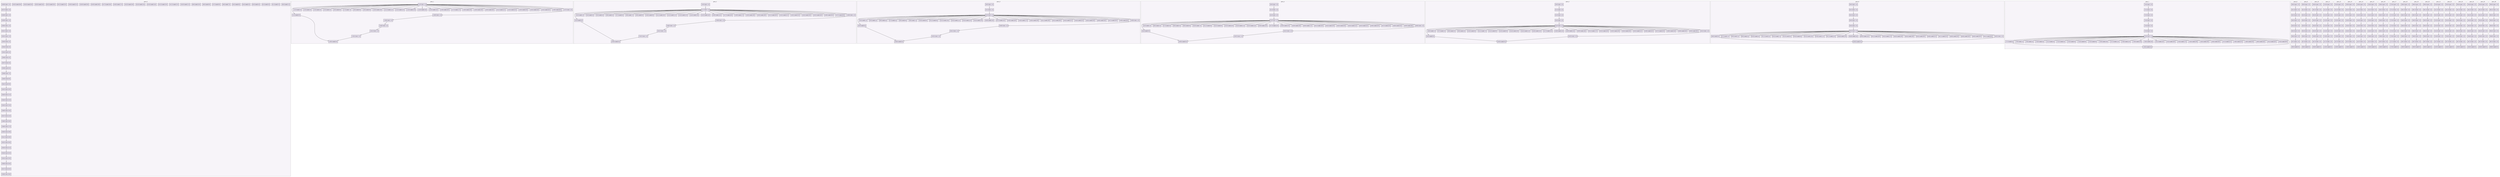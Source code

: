 digraph{node[shape=record style=filled colorscheme=purd9 fillcolor=2];subgraph cluster0{style=dashed;colorscheme=purd9;bgcolor=1;edge[arrowhead=empty];label=proc_0;0[label="0:0 0 send 1 0"];1[label="0:1 0 send 2 0"];2[label="0:2 0 send 3 0"];3[label="0:3 0 send 4 0"];4[label="0:4 0 send 5 0"];5[label="0:5 0 send 6 0"];6[label="0:6 0 send 7 0"];7[label="0:7 0 send 8 0"];8[label="0:8 0 send 9 0"];9[label="0:9 0 send 10 0"];10[label="0:10 0 send 11 0"];11[label="0:11 0 send 12 0"];12[label="0:12 0 send 13 0"];13[label="0:13 0 send 14 0"];14[label="0:14 0 send 15 0"];15[label="0:15 0 send 16 0"];16[label="0:16 0 send 17 0"];17[label="0:17 0 send 18 0"];18[label="0:18 0 send 19 0"];19[label="0:19 0 send 20 0"];20[label="0:20 0 send 21 0"];21[label="0:21 0 send 22 0"];22[label="0:22 0 send 23 0"];23[label="0:23 0 send 24 0"];24[label="0:24 0 send 25 0"];25[label="0:25 0 send 26 0"];26[label="0:26 0 recv -1 0"];27[label="0:27 0 recv -1 0"];28[label="0:28 0 recv -1 0"];29[label="0:29 0 recv -1 0"];30[label="0:30 0 recv -1 0"];31[label="0:31 0 recv -1 0"];32[label="0:32 0 recv -1 0"];33[label="0:33 0 recv 1 0"];34[label="0:34 0 recv 2 0"];35[label="0:35 0 recv 3 0"];36[label="0:36 0 recv 4 0"];37[label="0:37 0 recv 5 0"];38[label="0:38 0 recv 6 0"];39[label="0:39 0 recv 7 0"];40[label="0:40 0 recv 8 0"];41[label="0:41 0 recv 9 0"];42[label="0:42 0 recv 10 0"];43[label="0:43 0 recv 11 0"];44[label="0:44 0 recv 12 0"];45[label="0:45 0 recv 13 0"];46[label="0:46 0 recv 14 0"];47[label="0:47 0 recv 15 0"];48[label="0:48 0 recv 16 0"];49[label="0:49 0 recv 17 0"];50[label="0:50 0 recv 18 0"];51[label="0:51 0 recv 19 0"];52[label="0:52 0 recv 20 0"];53[label="0:53 0 recv 21 0"];54[label="0:54 0 recv 22 0"];55[label="0:55 0 recv 23 0"];56[label="0:56 0 recv 24 0"];57[label="0:57 0 recv 25 0"];58[label="0:58 0 recv 26 0"];26->27;27->28;28->29;29->30;30->31;31->32;32->33;33->34;34->35;35->36;36->37;37->38;38->39;39->40;40->41;41->42;42->43;43->44;44->45;45->46;46->47;47->48;48->49;49->50;50->51;51->52;52->53;53->54;54->55;55->56;56->57;57->58;}subgraph cluster1{style=dashed;colorscheme=purd9;bgcolor=1;edge[arrowhead=empty];label=proc_1;59[label="1:0 0 recv -1 0"];60[label="1:1 0 send 0 0"];61[label="1:2 0 send 2 0"];62[label="1:3 0 send 3 0"];63[label="1:4 0 send 4 0"];64[label="1:5 0 send 5 0"];65[label="1:6 0 send 6 0"];66[label="1:7 0 send 7 0"];67[label="1:8 0 send 8 0"];68[label="1:9 0 send 9 0"];69[label="1:10 0 send 10 0"];70[label="1:11 0 send 11 0"];71[label="1:12 0 send 12 0"];72[label="1:13 0 send 13 0"];73[label="1:14 0 send 14 0"];74[label="1:15 0 send 15 0"];75[label="1:16 0 send 16 0"];76[label="1:17 0 send 17 0"];77[label="1:18 0 send 18 0"];78[label="1:19 0 send 19 0"];79[label="1:20 0 send 20 0"];80[label="1:21 0 send 21 0"];81[label="1:22 0 send 22 0"];82[label="1:23 0 send 23 0"];83[label="1:24 0 send 24 0"];84[label="1:25 0 send 25 0"];85[label="1:26 0 send 26 0"];86[label="1:27 0 recv -1 0"];87[label="1:28 0 recv -1 0"];88[label="1:29 0 recv -1 0"];89[label="1:30 0 recv -1 0"];90[label="1:31 0 recv -1 0"];91[label="1:32 0 recv -1 0"];92[label="1:33 0 send 0 0"];59->60;59->61;59->62;59->63;59->64;59->65;59->66;59->67;59->68;59->69;59->70;59->71;59->72;59->73;59->74;59->75;59->76;59->77;59->78;59->79;59->80;59->81;59->82;59->83;59->84;59->85;59->86;86->87;87->88;88->89;89->90;90->91;91->92;60->92;}subgraph cluster2{style=dashed;colorscheme=purd9;bgcolor=1;edge[arrowhead=empty];label=proc_2;93[label="2:0 0 recv -1 0"];94[label="2:1 0 recv -1 0"];95[label="2:2 0 send 0 0"];96[label="2:3 0 send 1 0"];97[label="2:4 0 send 3 0"];98[label="2:5 0 send 4 0"];99[label="2:6 0 send 5 0"];100[label="2:7 0 send 6 0"];101[label="2:8 0 send 7 0"];102[label="2:9 0 send 8 0"];103[label="2:10 0 send 9 0"];104[label="2:11 0 send 10 0"];105[label="2:12 0 send 11 0"];106[label="2:13 0 send 12 0"];107[label="2:14 0 send 13 0"];108[label="2:15 0 send 14 0"];109[label="2:16 0 send 15 0"];110[label="2:17 0 send 16 0"];111[label="2:18 0 send 17 0"];112[label="2:19 0 send 18 0"];113[label="2:20 0 send 19 0"];114[label="2:21 0 send 20 0"];115[label="2:22 0 send 21 0"];116[label="2:23 0 send 22 0"];117[label="2:24 0 send 23 0"];118[label="2:25 0 send 24 0"];119[label="2:26 0 send 25 0"];120[label="2:27 0 send 26 0"];121[label="2:28 0 recv -1 0"];122[label="2:29 0 recv -1 0"];123[label="2:30 0 recv -1 0"];124[label="2:31 0 recv -1 0"];125[label="2:32 0 recv -1 0"];126[label="2:33 0 send 0 0"];93->94;94->95;94->96;94->97;94->98;94->99;94->100;94->101;94->102;94->103;94->104;94->105;94->106;94->107;94->108;94->109;94->110;94->111;94->112;94->113;94->114;94->115;94->116;94->117;94->118;94->119;94->120;94->121;121->122;122->123;123->124;124->125;125->126;95->126;}subgraph cluster3{style=dashed;colorscheme=purd9;bgcolor=1;edge[arrowhead=empty];label=proc_3;127[label="3:0 0 recv -1 0"];128[label="3:1 0 recv -1 0"];129[label="3:2 0 recv -1 0"];130[label="3:3 0 send 0 0"];131[label="3:4 0 send 1 0"];132[label="3:5 0 send 2 0"];133[label="3:6 0 send 4 0"];134[label="3:7 0 send 5 0"];135[label="3:8 0 send 6 0"];136[label="3:9 0 send 7 0"];137[label="3:10 0 send 8 0"];138[label="3:11 0 send 9 0"];139[label="3:12 0 send 10 0"];140[label="3:13 0 send 11 0"];141[label="3:14 0 send 12 0"];142[label="3:15 0 send 13 0"];143[label="3:16 0 send 14 0"];144[label="3:17 0 send 15 0"];145[label="3:18 0 send 16 0"];146[label="3:19 0 send 17 0"];147[label="3:20 0 send 18 0"];148[label="3:21 0 send 19 0"];149[label="3:22 0 send 20 0"];150[label="3:23 0 send 21 0"];151[label="3:24 0 send 22 0"];152[label="3:25 0 send 23 0"];153[label="3:26 0 send 24 0"];154[label="3:27 0 send 25 0"];155[label="3:28 0 send 26 0"];156[label="3:29 0 recv -1 0"];157[label="3:30 0 recv -1 0"];158[label="3:31 0 recv -1 0"];159[label="3:32 0 recv -1 0"];160[label="3:33 0 send 0 0"];127->128;128->129;129->130;129->131;129->132;129->133;129->134;129->135;129->136;129->137;129->138;129->139;129->140;129->141;129->142;129->143;129->144;129->145;129->146;129->147;129->148;129->149;129->150;129->151;129->152;129->153;129->154;129->155;129->156;156->157;157->158;158->159;159->160;130->160;}subgraph cluster4{style=dashed;colorscheme=purd9;bgcolor=1;edge[arrowhead=empty];label=proc_4;161[label="4:0 0 recv -1 0"];162[label="4:1 0 recv -1 0"];163[label="4:2 0 recv -1 0"];164[label="4:3 0 recv -1 0"];165[label="4:4 0 send 0 0"];166[label="4:5 0 send 1 0"];167[label="4:6 0 send 2 0"];168[label="4:7 0 send 3 0"];169[label="4:8 0 send 5 0"];170[label="4:9 0 send 6 0"];171[label="4:10 0 send 7 0"];172[label="4:11 0 send 8 0"];173[label="4:12 0 send 9 0"];174[label="4:13 0 send 10 0"];175[label="4:14 0 send 11 0"];176[label="4:15 0 send 12 0"];177[label="4:16 0 send 13 0"];178[label="4:17 0 send 14 0"];179[label="4:18 0 send 15 0"];180[label="4:19 0 send 16 0"];181[label="4:20 0 send 17 0"];182[label="4:21 0 send 18 0"];183[label="4:22 0 send 19 0"];184[label="4:23 0 send 20 0"];185[label="4:24 0 send 21 0"];186[label="4:25 0 send 22 0"];187[label="4:26 0 send 23 0"];188[label="4:27 0 send 24 0"];189[label="4:28 0 send 25 0"];190[label="4:29 0 send 26 0"];191[label="4:30 0 recv -1 0"];192[label="4:31 0 recv -1 0"];193[label="4:32 0 recv -1 0"];194[label="4:33 0 send 0 0"];161->162;162->163;163->164;164->165;164->166;164->167;164->168;164->169;164->170;164->171;164->172;164->173;164->174;164->175;164->176;164->177;164->178;164->179;164->180;164->181;164->182;164->183;164->184;164->185;164->186;164->187;164->188;164->189;164->190;164->191;191->192;192->193;193->194;165->194;}subgraph cluster5{style=dashed;colorscheme=purd9;bgcolor=1;edge[arrowhead=empty];label=proc_5;195[label="5:0 0 recv -1 0"];196[label="5:1 0 recv -1 0"];197[label="5:2 0 recv -1 0"];198[label="5:3 0 recv -1 0"];199[label="5:4 0 recv -1 0"];200[label="5:5 0 send 0 0"];201[label="5:6 0 send 1 0"];202[label="5:7 0 send 2 0"];203[label="5:8 0 send 3 0"];204[label="5:9 0 send 4 0"];205[label="5:10 0 send 6 0"];206[label="5:11 0 send 7 0"];207[label="5:12 0 send 8 0"];208[label="5:13 0 send 9 0"];209[label="5:14 0 send 10 0"];210[label="5:15 0 send 11 0"];211[label="5:16 0 send 12 0"];212[label="5:17 0 send 13 0"];213[label="5:18 0 send 14 0"];214[label="5:19 0 send 15 0"];215[label="5:20 0 send 16 0"];216[label="5:21 0 send 17 0"];217[label="5:22 0 send 18 0"];218[label="5:23 0 send 19 0"];219[label="5:24 0 send 20 0"];220[label="5:25 0 send 21 0"];221[label="5:26 0 send 22 0"];222[label="5:27 0 send 23 0"];223[label="5:28 0 send 24 0"];224[label="5:29 0 send 25 0"];225[label="5:30 0 send 26 0"];226[label="5:31 0 recv -1 0"];227[label="5:32 0 recv -1 0"];228[label="5:33 0 send 0 0"];195->196;196->197;197->198;198->199;199->200;199->201;199->202;199->203;199->204;199->205;199->206;199->207;199->208;199->209;199->210;199->211;199->212;199->213;199->214;199->215;199->216;199->217;199->218;199->219;199->220;199->221;199->222;199->223;199->224;199->225;199->226;226->227;227->228;200->228;}subgraph cluster6{style=dashed;colorscheme=purd9;bgcolor=1;edge[arrowhead=empty];label=proc_6;229[label="6:0 0 recv -1 0"];230[label="6:1 0 recv -1 0"];231[label="6:2 0 recv -1 0"];232[label="6:3 0 recv -1 0"];233[label="6:4 0 recv -1 0"];234[label="6:5 0 recv -1 0"];235[label="6:6 0 send 0 0"];236[label="6:7 0 send 1 0"];237[label="6:8 0 send 2 0"];238[label="6:9 0 send 3 0"];239[label="6:10 0 send 4 0"];240[label="6:11 0 send 5 0"];241[label="6:12 0 send 7 0"];242[label="6:13 0 send 8 0"];243[label="6:14 0 send 9 0"];244[label="6:15 0 send 10 0"];245[label="6:16 0 send 11 0"];246[label="6:17 0 send 12 0"];247[label="6:18 0 send 13 0"];248[label="6:19 0 send 14 0"];249[label="6:20 0 send 15 0"];250[label="6:21 0 send 16 0"];251[label="6:22 0 send 17 0"];252[label="6:23 0 send 18 0"];253[label="6:24 0 send 19 0"];254[label="6:25 0 send 20 0"];255[label="6:26 0 send 21 0"];256[label="6:27 0 send 22 0"];257[label="6:28 0 send 23 0"];258[label="6:29 0 send 24 0"];259[label="6:30 0 send 25 0"];260[label="6:31 0 send 26 0"];261[label="6:32 0 recv -1 0"];262[label="6:33 0 send 0 0"];229->230;230->231;231->232;232->233;233->234;234->235;234->236;234->237;234->238;234->239;234->240;234->241;234->242;234->243;234->244;234->245;234->246;234->247;234->248;234->249;234->250;234->251;234->252;234->253;234->254;234->255;234->256;234->257;234->258;234->259;234->260;234->261;261->262;235->262;}subgraph cluster7{style=dashed;colorscheme=purd9;bgcolor=1;edge[arrowhead=empty];label=proc_7;263[label="7:0 0 recv -1 0"];264[label="7:1 0 recv -1 0"];265[label="7:2 0 recv -1 0"];266[label="7:3 0 recv -1 0"];267[label="7:4 0 recv -1 0"];268[label="7:5 0 recv -1 0"];269[label="7:6 0 recv -1 0"];270[label="7:7 0 send 0 0"];271[label="7:8 0 send 1 0"];272[label="7:9 0 send 2 0"];273[label="7:10 0 send 3 0"];274[label="7:11 0 send 4 0"];275[label="7:12 0 send 5 0"];276[label="7:13 0 send 6 0"];277[label="7:14 0 send 8 0"];278[label="7:15 0 send 9 0"];279[label="7:16 0 send 10 0"];280[label="7:17 0 send 11 0"];281[label="7:18 0 send 12 0"];282[label="7:19 0 send 13 0"];283[label="7:20 0 send 14 0"];284[label="7:21 0 send 15 0"];285[label="7:22 0 send 16 0"];286[label="7:23 0 send 17 0"];287[label="7:24 0 send 18 0"];288[label="7:25 0 send 19 0"];289[label="7:26 0 send 20 0"];290[label="7:27 0 send 21 0"];291[label="7:28 0 send 22 0"];292[label="7:29 0 send 23 0"];293[label="7:30 0 send 24 0"];294[label="7:31 0 send 25 0"];295[label="7:32 0 send 26 0"];296[label="7:33 0 send 0 0"];263->264;264->265;265->266;266->267;267->268;268->269;269->270;269->271;269->272;269->273;269->274;269->275;269->276;269->277;269->278;269->279;269->280;269->281;269->282;269->283;269->284;269->285;269->286;269->287;269->288;269->289;269->290;269->291;269->292;269->293;269->294;269->295;270->296;269->296;}subgraph cluster8{style=dashed;colorscheme=purd9;bgcolor=1;edge[arrowhead=empty];label=proc_8;297[label="8:0 0 recv -1 0"];298[label="8:1 0 recv -1 0"];299[label="8:2 0 recv -1 0"];300[label="8:3 0 recv -1 0"];301[label="8:4 0 recv -1 0"];302[label="8:5 0 recv -1 0"];303[label="8:6 0 recv -1 0"];304[label="8:7 0 recv -1 0"];305[label="8:8 0 send 0 0"];297->298;298->299;299->300;300->301;301->302;302->303;303->304;304->305;}subgraph cluster9{style=dashed;colorscheme=purd9;bgcolor=1;edge[arrowhead=empty];label=proc_9;306[label="9:0 0 recv -1 0"];307[label="9:1 0 recv -1 0"];308[label="9:2 0 recv -1 0"];309[label="9:3 0 recv -1 0"];310[label="9:4 0 recv -1 0"];311[label="9:5 0 recv -1 0"];312[label="9:6 0 recv -1 0"];313[label="9:7 0 recv -1 0"];314[label="9:8 0 send 0 0"];306->307;307->308;308->309;309->310;310->311;311->312;312->313;313->314;}subgraph cluster10{style=dashed;colorscheme=purd9;bgcolor=1;edge[arrowhead=empty];label=proc_10;315[label="10:0 0 recv -1 0"];316[label="10:1 0 recv -1 0"];317[label="10:2 0 recv -1 0"];318[label="10:3 0 recv -1 0"];319[label="10:4 0 recv -1 0"];320[label="10:5 0 recv -1 0"];321[label="10:6 0 recv -1 0"];322[label="10:7 0 recv -1 0"];323[label="10:8 0 send 0 0"];315->316;316->317;317->318;318->319;319->320;320->321;321->322;322->323;}subgraph cluster11{style=dashed;colorscheme=purd9;bgcolor=1;edge[arrowhead=empty];label=proc_11;324[label="11:0 0 recv -1 0"];325[label="11:1 0 recv -1 0"];326[label="11:2 0 recv -1 0"];327[label="11:3 0 recv -1 0"];328[label="11:4 0 recv -1 0"];329[label="11:5 0 recv -1 0"];330[label="11:6 0 recv -1 0"];331[label="11:7 0 recv -1 0"];332[label="11:8 0 send 0 0"];324->325;325->326;326->327;327->328;328->329;329->330;330->331;331->332;}subgraph cluster12{style=dashed;colorscheme=purd9;bgcolor=1;edge[arrowhead=empty];label=proc_12;333[label="12:0 0 recv -1 0"];334[label="12:1 0 recv -1 0"];335[label="12:2 0 recv -1 0"];336[label="12:3 0 recv -1 0"];337[label="12:4 0 recv -1 0"];338[label="12:5 0 recv -1 0"];339[label="12:6 0 recv -1 0"];340[label="12:7 0 recv -1 0"];341[label="12:8 0 send 0 0"];333->334;334->335;335->336;336->337;337->338;338->339;339->340;340->341;}subgraph cluster13{style=dashed;colorscheme=purd9;bgcolor=1;edge[arrowhead=empty];label=proc_13;342[label="13:0 0 recv -1 0"];343[label="13:1 0 recv -1 0"];344[label="13:2 0 recv -1 0"];345[label="13:3 0 recv -1 0"];346[label="13:4 0 recv -1 0"];347[label="13:5 0 recv -1 0"];348[label="13:6 0 recv -1 0"];349[label="13:7 0 recv -1 0"];350[label="13:8 0 send 0 0"];342->343;343->344;344->345;345->346;346->347;347->348;348->349;349->350;}subgraph cluster14{style=dashed;colorscheme=purd9;bgcolor=1;edge[arrowhead=empty];label=proc_14;351[label="14:0 0 recv -1 0"];352[label="14:1 0 recv -1 0"];353[label="14:2 0 recv -1 0"];354[label="14:3 0 recv -1 0"];355[label="14:4 0 recv -1 0"];356[label="14:5 0 recv -1 0"];357[label="14:6 0 recv -1 0"];358[label="14:7 0 recv -1 0"];359[label="14:8 0 send 0 0"];351->352;352->353;353->354;354->355;355->356;356->357;357->358;358->359;}subgraph cluster15{style=dashed;colorscheme=purd9;bgcolor=1;edge[arrowhead=empty];label=proc_15;360[label="15:0 0 recv -1 0"];361[label="15:1 0 recv -1 0"];362[label="15:2 0 recv -1 0"];363[label="15:3 0 recv -1 0"];364[label="15:4 0 recv -1 0"];365[label="15:5 0 recv -1 0"];366[label="15:6 0 recv -1 0"];367[label="15:7 0 recv -1 0"];368[label="15:8 0 send 0 0"];360->361;361->362;362->363;363->364;364->365;365->366;366->367;367->368;}subgraph cluster16{style=dashed;colorscheme=purd9;bgcolor=1;edge[arrowhead=empty];label=proc_16;369[label="16:0 0 recv -1 0"];370[label="16:1 0 recv -1 0"];371[label="16:2 0 recv -1 0"];372[label="16:3 0 recv -1 0"];373[label="16:4 0 recv -1 0"];374[label="16:5 0 recv -1 0"];375[label="16:6 0 recv -1 0"];376[label="16:7 0 recv -1 0"];377[label="16:8 0 send 0 0"];369->370;370->371;371->372;372->373;373->374;374->375;375->376;376->377;}subgraph cluster17{style=dashed;colorscheme=purd9;bgcolor=1;edge[arrowhead=empty];label=proc_17;378[label="17:0 0 recv -1 0"];379[label="17:1 0 recv -1 0"];380[label="17:2 0 recv -1 0"];381[label="17:3 0 recv -1 0"];382[label="17:4 0 recv -1 0"];383[label="17:5 0 recv -1 0"];384[label="17:6 0 recv -1 0"];385[label="17:7 0 recv -1 0"];386[label="17:8 0 send 0 0"];378->379;379->380;380->381;381->382;382->383;383->384;384->385;385->386;}subgraph cluster18{style=dashed;colorscheme=purd9;bgcolor=1;edge[arrowhead=empty];label=proc_18;387[label="18:0 0 recv -1 0"];388[label="18:1 0 recv -1 0"];389[label="18:2 0 recv -1 0"];390[label="18:3 0 recv -1 0"];391[label="18:4 0 recv -1 0"];392[label="18:5 0 recv -1 0"];393[label="18:6 0 recv -1 0"];394[label="18:7 0 recv -1 0"];395[label="18:8 0 send 0 0"];387->388;388->389;389->390;390->391;391->392;392->393;393->394;394->395;}subgraph cluster19{style=dashed;colorscheme=purd9;bgcolor=1;edge[arrowhead=empty];label=proc_19;396[label="19:0 0 recv -1 0"];397[label="19:1 0 recv -1 0"];398[label="19:2 0 recv -1 0"];399[label="19:3 0 recv -1 0"];400[label="19:4 0 recv -1 0"];401[label="19:5 0 recv -1 0"];402[label="19:6 0 recv -1 0"];403[label="19:7 0 recv -1 0"];404[label="19:8 0 send 0 0"];396->397;397->398;398->399;399->400;400->401;401->402;402->403;403->404;}subgraph cluster20{style=dashed;colorscheme=purd9;bgcolor=1;edge[arrowhead=empty];label=proc_20;405[label="20:0 0 recv -1 0"];406[label="20:1 0 recv -1 0"];407[label="20:2 0 recv -1 0"];408[label="20:3 0 recv -1 0"];409[label="20:4 0 recv -1 0"];410[label="20:5 0 recv -1 0"];411[label="20:6 0 recv -1 0"];412[label="20:7 0 recv -1 0"];413[label="20:8 0 send 0 0"];405->406;406->407;407->408;408->409;409->410;410->411;411->412;412->413;}subgraph cluster21{style=dashed;colorscheme=purd9;bgcolor=1;edge[arrowhead=empty];label=proc_21;414[label="21:0 0 recv -1 0"];415[label="21:1 0 recv -1 0"];416[label="21:2 0 recv -1 0"];417[label="21:3 0 recv -1 0"];418[label="21:4 0 recv -1 0"];419[label="21:5 0 recv -1 0"];420[label="21:6 0 recv -1 0"];421[label="21:7 0 recv -1 0"];422[label="21:8 0 send 0 0"];414->415;415->416;416->417;417->418;418->419;419->420;420->421;421->422;}subgraph cluster22{style=dashed;colorscheme=purd9;bgcolor=1;edge[arrowhead=empty];label=proc_22;423[label="22:0 0 recv -1 0"];424[label="22:1 0 recv -1 0"];425[label="22:2 0 recv -1 0"];426[label="22:3 0 recv -1 0"];427[label="22:4 0 recv -1 0"];428[label="22:5 0 recv -1 0"];429[label="22:6 0 recv -1 0"];430[label="22:7 0 recv -1 0"];431[label="22:8 0 send 0 0"];423->424;424->425;425->426;426->427;427->428;428->429;429->430;430->431;}subgraph cluster23{style=dashed;colorscheme=purd9;bgcolor=1;edge[arrowhead=empty];label=proc_23;432[label="23:0 0 recv -1 0"];433[label="23:1 0 recv -1 0"];434[label="23:2 0 recv -1 0"];435[label="23:3 0 recv -1 0"];436[label="23:4 0 recv -1 0"];437[label="23:5 0 recv -1 0"];438[label="23:6 0 recv -1 0"];439[label="23:7 0 recv -1 0"];440[label="23:8 0 send 0 0"];432->433;433->434;434->435;435->436;436->437;437->438;438->439;439->440;}subgraph cluster24{style=dashed;colorscheme=purd9;bgcolor=1;edge[arrowhead=empty];label=proc_24;441[label="24:0 0 recv -1 0"];442[label="24:1 0 recv -1 0"];443[label="24:2 0 recv -1 0"];444[label="24:3 0 recv -1 0"];445[label="24:4 0 recv -1 0"];446[label="24:5 0 recv -1 0"];447[label="24:6 0 recv -1 0"];448[label="24:7 0 recv -1 0"];449[label="24:8 0 send 0 0"];441->442;442->443;443->444;444->445;445->446;446->447;447->448;448->449;}subgraph cluster25{style=dashed;colorscheme=purd9;bgcolor=1;edge[arrowhead=empty];label=proc_25;450[label="25:0 0 recv -1 0"];451[label="25:1 0 recv -1 0"];452[label="25:2 0 recv -1 0"];453[label="25:3 0 recv -1 0"];454[label="25:4 0 recv -1 0"];455[label="25:5 0 recv -1 0"];456[label="25:6 0 recv -1 0"];457[label="25:7 0 recv -1 0"];458[label="25:8 0 send 0 0"];450->451;451->452;452->453;453->454;454->455;455->456;456->457;457->458;}subgraph cluster26{style=dashed;colorscheme=purd9;bgcolor=1;edge[arrowhead=empty];label=proc_26;459[label="26:0 0 recv -1 0"];460[label="26:1 0 recv -1 0"];461[label="26:2 0 recv -1 0"];462[label="26:3 0 recv -1 0"];463[label="26:4 0 recv -1 0"];464[label="26:5 0 recv -1 0"];465[label="26:6 0 recv -1 0"];466[label="26:7 0 recv -1 0"];467[label="26:8 0 send 0 0"];459->460;460->461;461->462;462->463;463->464;464->465;465->466;466->467;}}